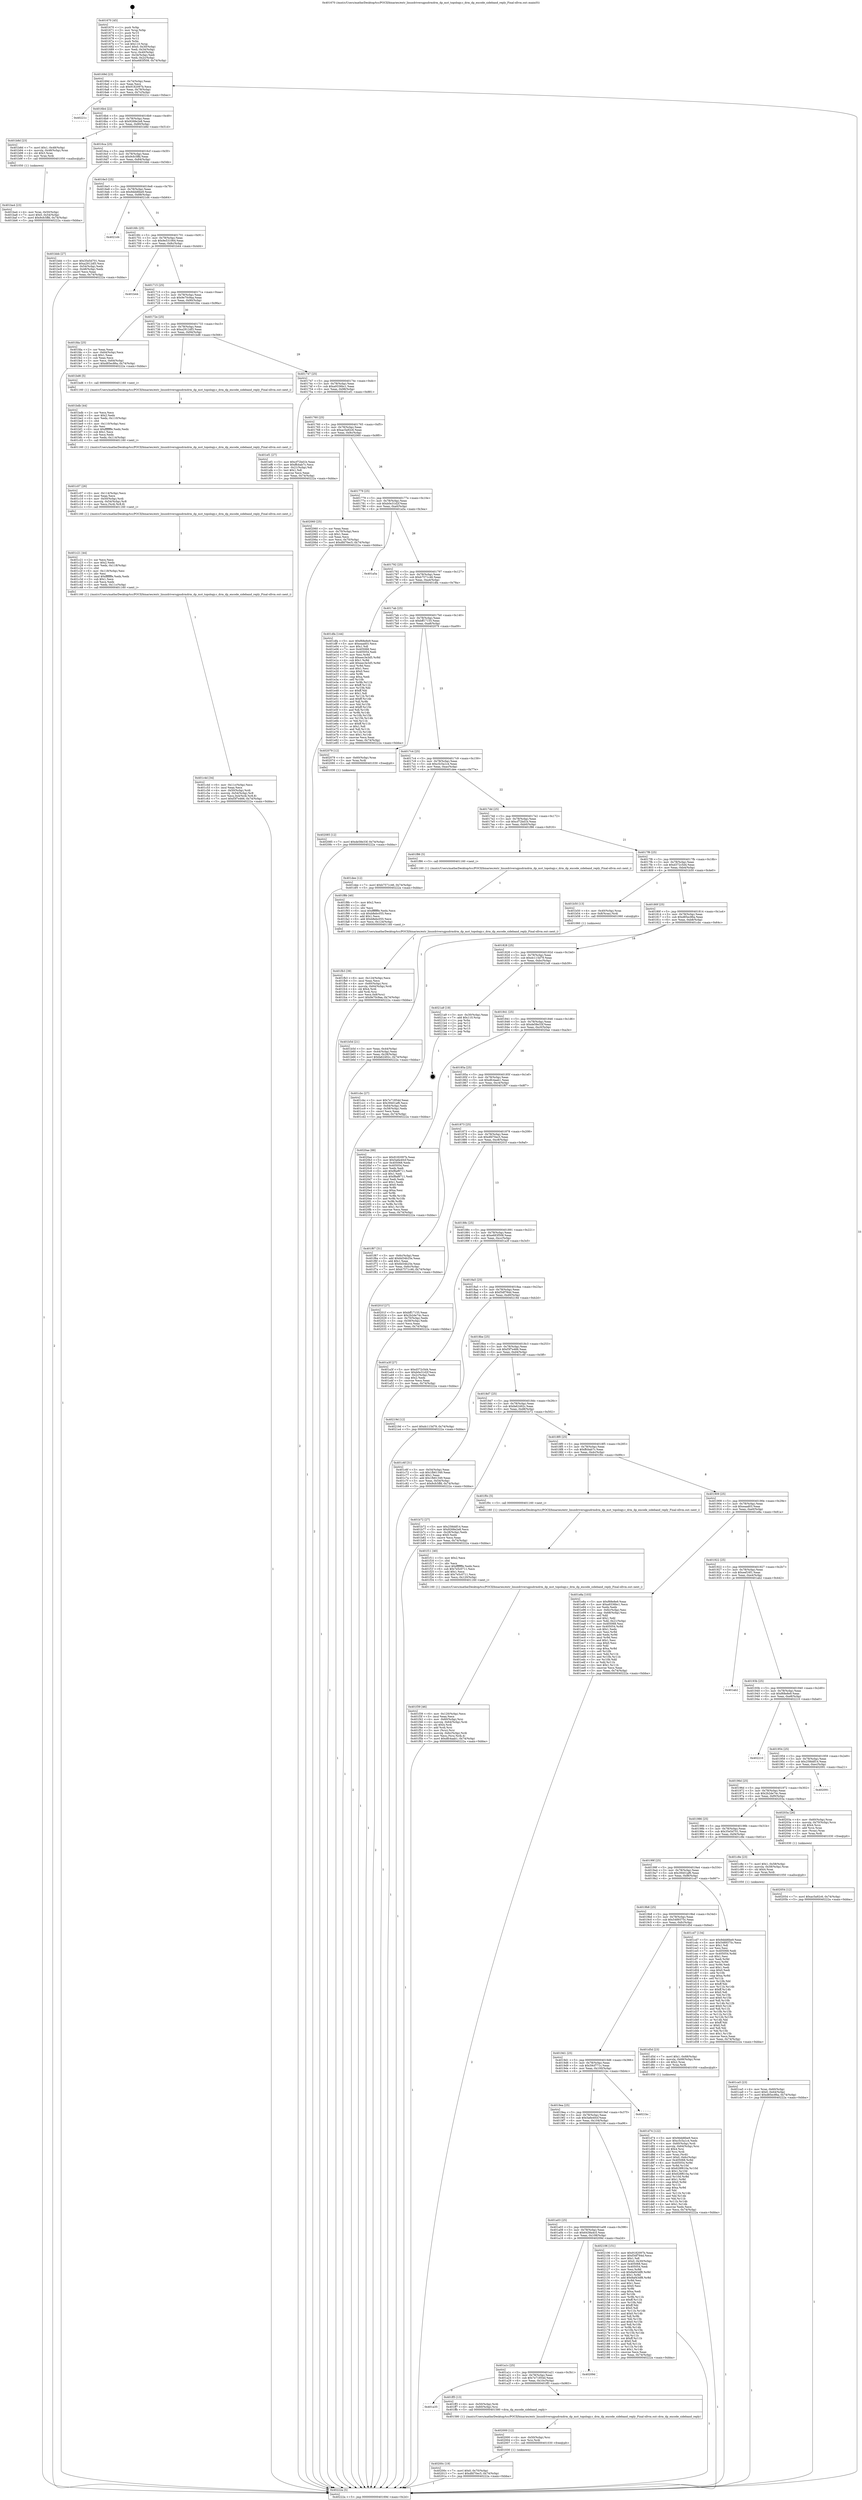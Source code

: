 digraph "0x401670" {
  label = "0x401670 (/mnt/c/Users/mathe/Desktop/tcc/POCII/binaries/extr_linuxdriversgpudrmdrm_dp_mst_topology.c_drm_dp_encode_sideband_reply_Final-ollvm.out::main(0))"
  labelloc = "t"
  node[shape=record]

  Entry [label="",width=0.3,height=0.3,shape=circle,fillcolor=black,style=filled]
  "0x40169d" [label="{
     0x40169d [23]\l
     | [instrs]\l
     &nbsp;&nbsp;0x40169d \<+3\>: mov -0x74(%rbp),%eax\l
     &nbsp;&nbsp;0x4016a0 \<+2\>: mov %eax,%ecx\l
     &nbsp;&nbsp;0x4016a2 \<+6\>: sub $0x9182097b,%ecx\l
     &nbsp;&nbsp;0x4016a8 \<+3\>: mov %eax,-0x78(%rbp)\l
     &nbsp;&nbsp;0x4016ab \<+3\>: mov %ecx,-0x7c(%rbp)\l
     &nbsp;&nbsp;0x4016ae \<+6\>: je 000000000040221c \<main+0xbac\>\l
  }"]
  "0x40221c" [label="{
     0x40221c\l
  }", style=dashed]
  "0x4016b4" [label="{
     0x4016b4 [22]\l
     | [instrs]\l
     &nbsp;&nbsp;0x4016b4 \<+5\>: jmp 00000000004016b9 \<main+0x49\>\l
     &nbsp;&nbsp;0x4016b9 \<+3\>: mov -0x78(%rbp),%eax\l
     &nbsp;&nbsp;0x4016bc \<+5\>: sub $0x9268e2e8,%eax\l
     &nbsp;&nbsp;0x4016c1 \<+3\>: mov %eax,-0x80(%rbp)\l
     &nbsp;&nbsp;0x4016c4 \<+6\>: je 0000000000401b8d \<main+0x51d\>\l
  }"]
  Exit [label="",width=0.3,height=0.3,shape=circle,fillcolor=black,style=filled,peripheries=2]
  "0x401b8d" [label="{
     0x401b8d [23]\l
     | [instrs]\l
     &nbsp;&nbsp;0x401b8d \<+7\>: movl $0x1,-0x48(%rbp)\l
     &nbsp;&nbsp;0x401b94 \<+4\>: movslq -0x48(%rbp),%rax\l
     &nbsp;&nbsp;0x401b98 \<+4\>: shl $0x3,%rax\l
     &nbsp;&nbsp;0x401b9c \<+3\>: mov %rax,%rdi\l
     &nbsp;&nbsp;0x401b9f \<+5\>: call 0000000000401050 \<malloc@plt\>\l
     | [calls]\l
     &nbsp;&nbsp;0x401050 \{1\} (unknown)\l
  }"]
  "0x4016ca" [label="{
     0x4016ca [25]\l
     | [instrs]\l
     &nbsp;&nbsp;0x4016ca \<+5\>: jmp 00000000004016cf \<main+0x5f\>\l
     &nbsp;&nbsp;0x4016cf \<+3\>: mov -0x78(%rbp),%eax\l
     &nbsp;&nbsp;0x4016d2 \<+5\>: sub $0x9cfc5ffd,%eax\l
     &nbsp;&nbsp;0x4016d7 \<+6\>: mov %eax,-0x84(%rbp)\l
     &nbsp;&nbsp;0x4016dd \<+6\>: je 0000000000401bbb \<main+0x54b\>\l
  }"]
  "0x402085" [label="{
     0x402085 [12]\l
     | [instrs]\l
     &nbsp;&nbsp;0x402085 \<+7\>: movl $0xde58e33f,-0x74(%rbp)\l
     &nbsp;&nbsp;0x40208c \<+5\>: jmp 000000000040222a \<main+0xbba\>\l
  }"]
  "0x401bbb" [label="{
     0x401bbb [27]\l
     | [instrs]\l
     &nbsp;&nbsp;0x401bbb \<+5\>: mov $0x35e5d701,%eax\l
     &nbsp;&nbsp;0x401bc0 \<+5\>: mov $0xa2912df3,%ecx\l
     &nbsp;&nbsp;0x401bc5 \<+3\>: mov -0x54(%rbp),%edx\l
     &nbsp;&nbsp;0x401bc8 \<+3\>: cmp -0x48(%rbp),%edx\l
     &nbsp;&nbsp;0x401bcb \<+3\>: cmovl %ecx,%eax\l
     &nbsp;&nbsp;0x401bce \<+3\>: mov %eax,-0x74(%rbp)\l
     &nbsp;&nbsp;0x401bd1 \<+5\>: jmp 000000000040222a \<main+0xbba\>\l
  }"]
  "0x4016e3" [label="{
     0x4016e3 [25]\l
     | [instrs]\l
     &nbsp;&nbsp;0x4016e3 \<+5\>: jmp 00000000004016e8 \<main+0x78\>\l
     &nbsp;&nbsp;0x4016e8 \<+3\>: mov -0x78(%rbp),%eax\l
     &nbsp;&nbsp;0x4016eb \<+5\>: sub $0x9ddd6be9,%eax\l
     &nbsp;&nbsp;0x4016f0 \<+6\>: mov %eax,-0x88(%rbp)\l
     &nbsp;&nbsp;0x4016f6 \<+6\>: je 00000000004021d4 \<main+0xb64\>\l
  }"]
  "0x402054" [label="{
     0x402054 [12]\l
     | [instrs]\l
     &nbsp;&nbsp;0x402054 \<+7\>: movl $0xac5a92c6,-0x74(%rbp)\l
     &nbsp;&nbsp;0x40205b \<+5\>: jmp 000000000040222a \<main+0xbba\>\l
  }"]
  "0x4021d4" [label="{
     0x4021d4\l
  }", style=dashed]
  "0x4016fc" [label="{
     0x4016fc [25]\l
     | [instrs]\l
     &nbsp;&nbsp;0x4016fc \<+5\>: jmp 0000000000401701 \<main+0x91\>\l
     &nbsp;&nbsp;0x401701 \<+3\>: mov -0x78(%rbp),%eax\l
     &nbsp;&nbsp;0x401704 \<+5\>: sub $0x9e531064,%eax\l
     &nbsp;&nbsp;0x401709 \<+6\>: mov %eax,-0x8c(%rbp)\l
     &nbsp;&nbsp;0x40170f \<+6\>: je 0000000000401b44 \<main+0x4d4\>\l
  }"]
  "0x40200c" [label="{
     0x40200c [19]\l
     | [instrs]\l
     &nbsp;&nbsp;0x40200c \<+7\>: movl $0x0,-0x70(%rbp)\l
     &nbsp;&nbsp;0x402013 \<+7\>: movl $0xdfd70ec5,-0x74(%rbp)\l
     &nbsp;&nbsp;0x40201a \<+5\>: jmp 000000000040222a \<main+0xbba\>\l
  }"]
  "0x401b44" [label="{
     0x401b44\l
  }", style=dashed]
  "0x401715" [label="{
     0x401715 [25]\l
     | [instrs]\l
     &nbsp;&nbsp;0x401715 \<+5\>: jmp 000000000040171a \<main+0xaa\>\l
     &nbsp;&nbsp;0x40171a \<+3\>: mov -0x78(%rbp),%eax\l
     &nbsp;&nbsp;0x40171d \<+5\>: sub $0x9e70c9aa,%eax\l
     &nbsp;&nbsp;0x401722 \<+6\>: mov %eax,-0x90(%rbp)\l
     &nbsp;&nbsp;0x401728 \<+6\>: je 0000000000401fda \<main+0x96a\>\l
  }"]
  "0x402000" [label="{
     0x402000 [12]\l
     | [instrs]\l
     &nbsp;&nbsp;0x402000 \<+4\>: mov -0x50(%rbp),%rsi\l
     &nbsp;&nbsp;0x402004 \<+3\>: mov %rsi,%rdi\l
     &nbsp;&nbsp;0x402007 \<+5\>: call 0000000000401030 \<free@plt\>\l
     | [calls]\l
     &nbsp;&nbsp;0x401030 \{1\} (unknown)\l
  }"]
  "0x401fda" [label="{
     0x401fda [25]\l
     | [instrs]\l
     &nbsp;&nbsp;0x401fda \<+2\>: xor %eax,%eax\l
     &nbsp;&nbsp;0x401fdc \<+3\>: mov -0x64(%rbp),%ecx\l
     &nbsp;&nbsp;0x401fdf \<+3\>: sub $0x1,%eax\l
     &nbsp;&nbsp;0x401fe2 \<+2\>: sub %eax,%ecx\l
     &nbsp;&nbsp;0x401fe4 \<+3\>: mov %ecx,-0x64(%rbp)\l
     &nbsp;&nbsp;0x401fe7 \<+7\>: movl $0xd85ec86a,-0x74(%rbp)\l
     &nbsp;&nbsp;0x401fee \<+5\>: jmp 000000000040222a \<main+0xbba\>\l
  }"]
  "0x40172e" [label="{
     0x40172e [25]\l
     | [instrs]\l
     &nbsp;&nbsp;0x40172e \<+5\>: jmp 0000000000401733 \<main+0xc3\>\l
     &nbsp;&nbsp;0x401733 \<+3\>: mov -0x78(%rbp),%eax\l
     &nbsp;&nbsp;0x401736 \<+5\>: sub $0xa2912df3,%eax\l
     &nbsp;&nbsp;0x40173b \<+6\>: mov %eax,-0x94(%rbp)\l
     &nbsp;&nbsp;0x401741 \<+6\>: je 0000000000401bd6 \<main+0x566\>\l
  }"]
  "0x401a35" [label="{
     0x401a35\l
  }", style=dashed]
  "0x401bd6" [label="{
     0x401bd6 [5]\l
     | [instrs]\l
     &nbsp;&nbsp;0x401bd6 \<+5\>: call 0000000000401160 \<next_i\>\l
     | [calls]\l
     &nbsp;&nbsp;0x401160 \{1\} (/mnt/c/Users/mathe/Desktop/tcc/POCII/binaries/extr_linuxdriversgpudrmdrm_dp_mst_topology.c_drm_dp_encode_sideband_reply_Final-ollvm.out::next_i)\l
  }"]
  "0x401747" [label="{
     0x401747 [25]\l
     | [instrs]\l
     &nbsp;&nbsp;0x401747 \<+5\>: jmp 000000000040174c \<main+0xdc\>\l
     &nbsp;&nbsp;0x40174c \<+3\>: mov -0x78(%rbp),%eax\l
     &nbsp;&nbsp;0x40174f \<+5\>: sub $0xa9336bc1,%eax\l
     &nbsp;&nbsp;0x401754 \<+6\>: mov %eax,-0x98(%rbp)\l
     &nbsp;&nbsp;0x40175a \<+6\>: je 0000000000401ef1 \<main+0x881\>\l
  }"]
  "0x401ff3" [label="{
     0x401ff3 [13]\l
     | [instrs]\l
     &nbsp;&nbsp;0x401ff3 \<+4\>: mov -0x50(%rbp),%rdi\l
     &nbsp;&nbsp;0x401ff7 \<+4\>: mov -0x60(%rbp),%rsi\l
     &nbsp;&nbsp;0x401ffb \<+5\>: call 0000000000401580 \<drm_dp_encode_sideband_reply\>\l
     | [calls]\l
     &nbsp;&nbsp;0x401580 \{1\} (/mnt/c/Users/mathe/Desktop/tcc/POCII/binaries/extr_linuxdriversgpudrmdrm_dp_mst_topology.c_drm_dp_encode_sideband_reply_Final-ollvm.out::drm_dp_encode_sideband_reply)\l
  }"]
  "0x401ef1" [label="{
     0x401ef1 [27]\l
     | [instrs]\l
     &nbsp;&nbsp;0x401ef1 \<+5\>: mov $0xcf72bd1b,%eax\l
     &nbsp;&nbsp;0x401ef6 \<+5\>: mov $0xffcbab7c,%ecx\l
     &nbsp;&nbsp;0x401efb \<+3\>: mov -0x21(%rbp),%dl\l
     &nbsp;&nbsp;0x401efe \<+3\>: test $0x1,%dl\l
     &nbsp;&nbsp;0x401f01 \<+3\>: cmovne %ecx,%eax\l
     &nbsp;&nbsp;0x401f04 \<+3\>: mov %eax,-0x74(%rbp)\l
     &nbsp;&nbsp;0x401f07 \<+5\>: jmp 000000000040222a \<main+0xbba\>\l
  }"]
  "0x401760" [label="{
     0x401760 [25]\l
     | [instrs]\l
     &nbsp;&nbsp;0x401760 \<+5\>: jmp 0000000000401765 \<main+0xf5\>\l
     &nbsp;&nbsp;0x401765 \<+3\>: mov -0x78(%rbp),%eax\l
     &nbsp;&nbsp;0x401768 \<+5\>: sub $0xac5a92c6,%eax\l
     &nbsp;&nbsp;0x40176d \<+6\>: mov %eax,-0x9c(%rbp)\l
     &nbsp;&nbsp;0x401773 \<+6\>: je 0000000000402060 \<main+0x9f0\>\l
  }"]
  "0x401a1c" [label="{
     0x401a1c [25]\l
     | [instrs]\l
     &nbsp;&nbsp;0x401a1c \<+5\>: jmp 0000000000401a21 \<main+0x3b1\>\l
     &nbsp;&nbsp;0x401a21 \<+3\>: mov -0x78(%rbp),%eax\l
     &nbsp;&nbsp;0x401a24 \<+5\>: sub $0x7e71854d,%eax\l
     &nbsp;&nbsp;0x401a29 \<+6\>: mov %eax,-0x10c(%rbp)\l
     &nbsp;&nbsp;0x401a2f \<+6\>: je 0000000000401ff3 \<main+0x983\>\l
  }"]
  "0x402060" [label="{
     0x402060 [25]\l
     | [instrs]\l
     &nbsp;&nbsp;0x402060 \<+2\>: xor %eax,%eax\l
     &nbsp;&nbsp;0x402062 \<+3\>: mov -0x70(%rbp),%ecx\l
     &nbsp;&nbsp;0x402065 \<+3\>: sub $0x1,%eax\l
     &nbsp;&nbsp;0x402068 \<+2\>: sub %eax,%ecx\l
     &nbsp;&nbsp;0x40206a \<+3\>: mov %ecx,-0x70(%rbp)\l
     &nbsp;&nbsp;0x40206d \<+7\>: movl $0xdfd70ec5,-0x74(%rbp)\l
     &nbsp;&nbsp;0x402074 \<+5\>: jmp 000000000040222a \<main+0xbba\>\l
  }"]
  "0x401779" [label="{
     0x401779 [25]\l
     | [instrs]\l
     &nbsp;&nbsp;0x401779 \<+5\>: jmp 000000000040177e \<main+0x10e\>\l
     &nbsp;&nbsp;0x40177e \<+3\>: mov -0x78(%rbp),%eax\l
     &nbsp;&nbsp;0x401781 \<+5\>: sub $0xb0e31d2f,%eax\l
     &nbsp;&nbsp;0x401786 \<+6\>: mov %eax,-0xa0(%rbp)\l
     &nbsp;&nbsp;0x40178c \<+6\>: je 0000000000401a5a \<main+0x3ea\>\l
  }"]
  "0x40209d" [label="{
     0x40209d\l
  }", style=dashed]
  "0x401a5a" [label="{
     0x401a5a\l
  }", style=dashed]
  "0x401792" [label="{
     0x401792 [25]\l
     | [instrs]\l
     &nbsp;&nbsp;0x401792 \<+5\>: jmp 0000000000401797 \<main+0x127\>\l
     &nbsp;&nbsp;0x401797 \<+3\>: mov -0x78(%rbp),%eax\l
     &nbsp;&nbsp;0x40179a \<+5\>: sub $0xb7571c46,%eax\l
     &nbsp;&nbsp;0x40179f \<+6\>: mov %eax,-0xa4(%rbp)\l
     &nbsp;&nbsp;0x4017a5 \<+6\>: je 0000000000401dfa \<main+0x78a\>\l
  }"]
  "0x401a03" [label="{
     0x401a03 [25]\l
     | [instrs]\l
     &nbsp;&nbsp;0x401a03 \<+5\>: jmp 0000000000401a08 \<main+0x398\>\l
     &nbsp;&nbsp;0x401a08 \<+3\>: mov -0x78(%rbp),%eax\l
     &nbsp;&nbsp;0x401a0b \<+5\>: sub $0x6438a4c5,%eax\l
     &nbsp;&nbsp;0x401a10 \<+6\>: mov %eax,-0x108(%rbp)\l
     &nbsp;&nbsp;0x401a16 \<+6\>: je 000000000040209d \<main+0xa2d\>\l
  }"]
  "0x401dfa" [label="{
     0x401dfa [144]\l
     | [instrs]\l
     &nbsp;&nbsp;0x401dfa \<+5\>: mov $0xf68e8e9,%eax\l
     &nbsp;&nbsp;0x401dff \<+5\>: mov $0xeaad03,%ecx\l
     &nbsp;&nbsp;0x401e04 \<+2\>: mov $0x1,%dl\l
     &nbsp;&nbsp;0x401e06 \<+7\>: mov 0x405068,%esi\l
     &nbsp;&nbsp;0x401e0d \<+7\>: mov 0x405054,%edi\l
     &nbsp;&nbsp;0x401e14 \<+3\>: mov %esi,%r8d\l
     &nbsp;&nbsp;0x401e17 \<+7\>: sub $0xeec3e3d5,%r8d\l
     &nbsp;&nbsp;0x401e1e \<+4\>: sub $0x1,%r8d\l
     &nbsp;&nbsp;0x401e22 \<+7\>: add $0xeec3e3d5,%r8d\l
     &nbsp;&nbsp;0x401e29 \<+4\>: imul %r8d,%esi\l
     &nbsp;&nbsp;0x401e2d \<+3\>: and $0x1,%esi\l
     &nbsp;&nbsp;0x401e30 \<+3\>: cmp $0x0,%esi\l
     &nbsp;&nbsp;0x401e33 \<+4\>: sete %r9b\l
     &nbsp;&nbsp;0x401e37 \<+3\>: cmp $0xa,%edi\l
     &nbsp;&nbsp;0x401e3a \<+4\>: setl %r10b\l
     &nbsp;&nbsp;0x401e3e \<+3\>: mov %r9b,%r11b\l
     &nbsp;&nbsp;0x401e41 \<+4\>: xor $0xff,%r11b\l
     &nbsp;&nbsp;0x401e45 \<+3\>: mov %r10b,%bl\l
     &nbsp;&nbsp;0x401e48 \<+3\>: xor $0xff,%bl\l
     &nbsp;&nbsp;0x401e4b \<+3\>: xor $0x1,%dl\l
     &nbsp;&nbsp;0x401e4e \<+3\>: mov %r11b,%r14b\l
     &nbsp;&nbsp;0x401e51 \<+4\>: and $0xff,%r14b\l
     &nbsp;&nbsp;0x401e55 \<+3\>: and %dl,%r9b\l
     &nbsp;&nbsp;0x401e58 \<+3\>: mov %bl,%r15b\l
     &nbsp;&nbsp;0x401e5b \<+4\>: and $0xff,%r15b\l
     &nbsp;&nbsp;0x401e5f \<+3\>: and %dl,%r10b\l
     &nbsp;&nbsp;0x401e62 \<+3\>: or %r9b,%r14b\l
     &nbsp;&nbsp;0x401e65 \<+3\>: or %r10b,%r15b\l
     &nbsp;&nbsp;0x401e68 \<+3\>: xor %r15b,%r14b\l
     &nbsp;&nbsp;0x401e6b \<+3\>: or %bl,%r11b\l
     &nbsp;&nbsp;0x401e6e \<+4\>: xor $0xff,%r11b\l
     &nbsp;&nbsp;0x401e72 \<+3\>: or $0x1,%dl\l
     &nbsp;&nbsp;0x401e75 \<+3\>: and %dl,%r11b\l
     &nbsp;&nbsp;0x401e78 \<+3\>: or %r11b,%r14b\l
     &nbsp;&nbsp;0x401e7b \<+4\>: test $0x1,%r14b\l
     &nbsp;&nbsp;0x401e7f \<+3\>: cmovne %ecx,%eax\l
     &nbsp;&nbsp;0x401e82 \<+3\>: mov %eax,-0x74(%rbp)\l
     &nbsp;&nbsp;0x401e85 \<+5\>: jmp 000000000040222a \<main+0xbba\>\l
  }"]
  "0x4017ab" [label="{
     0x4017ab [25]\l
     | [instrs]\l
     &nbsp;&nbsp;0x4017ab \<+5\>: jmp 00000000004017b0 \<main+0x140\>\l
     &nbsp;&nbsp;0x4017b0 \<+3\>: mov -0x78(%rbp),%eax\l
     &nbsp;&nbsp;0x4017b3 \<+5\>: sub $0xbff17155,%eax\l
     &nbsp;&nbsp;0x4017b8 \<+6\>: mov %eax,-0xa8(%rbp)\l
     &nbsp;&nbsp;0x4017be \<+6\>: je 0000000000402079 \<main+0xa09\>\l
  }"]
  "0x402106" [label="{
     0x402106 [151]\l
     | [instrs]\l
     &nbsp;&nbsp;0x402106 \<+5\>: mov $0x9182097b,%eax\l
     &nbsp;&nbsp;0x40210b \<+5\>: mov $0xf3df784d,%ecx\l
     &nbsp;&nbsp;0x402110 \<+2\>: mov $0x1,%dl\l
     &nbsp;&nbsp;0x402112 \<+7\>: movl $0x0,-0x30(%rbp)\l
     &nbsp;&nbsp;0x402119 \<+7\>: mov 0x405068,%esi\l
     &nbsp;&nbsp;0x402120 \<+7\>: mov 0x405054,%edi\l
     &nbsp;&nbsp;0x402127 \<+3\>: mov %esi,%r8d\l
     &nbsp;&nbsp;0x40212a \<+7\>: sub $0x8af43df8,%r8d\l
     &nbsp;&nbsp;0x402131 \<+4\>: sub $0x1,%r8d\l
     &nbsp;&nbsp;0x402135 \<+7\>: add $0x8af43df8,%r8d\l
     &nbsp;&nbsp;0x40213c \<+4\>: imul %r8d,%esi\l
     &nbsp;&nbsp;0x402140 \<+3\>: and $0x1,%esi\l
     &nbsp;&nbsp;0x402143 \<+3\>: cmp $0x0,%esi\l
     &nbsp;&nbsp;0x402146 \<+4\>: sete %r9b\l
     &nbsp;&nbsp;0x40214a \<+3\>: cmp $0xa,%edi\l
     &nbsp;&nbsp;0x40214d \<+4\>: setl %r10b\l
     &nbsp;&nbsp;0x402151 \<+3\>: mov %r9b,%r11b\l
     &nbsp;&nbsp;0x402154 \<+4\>: xor $0xff,%r11b\l
     &nbsp;&nbsp;0x402158 \<+3\>: mov %r10b,%bl\l
     &nbsp;&nbsp;0x40215b \<+3\>: xor $0xff,%bl\l
     &nbsp;&nbsp;0x40215e \<+3\>: xor $0x0,%dl\l
     &nbsp;&nbsp;0x402161 \<+3\>: mov %r11b,%r14b\l
     &nbsp;&nbsp;0x402164 \<+4\>: and $0x0,%r14b\l
     &nbsp;&nbsp;0x402168 \<+3\>: and %dl,%r9b\l
     &nbsp;&nbsp;0x40216b \<+3\>: mov %bl,%r15b\l
     &nbsp;&nbsp;0x40216e \<+4\>: and $0x0,%r15b\l
     &nbsp;&nbsp;0x402172 \<+3\>: and %dl,%r10b\l
     &nbsp;&nbsp;0x402175 \<+3\>: or %r9b,%r14b\l
     &nbsp;&nbsp;0x402178 \<+3\>: or %r10b,%r15b\l
     &nbsp;&nbsp;0x40217b \<+3\>: xor %r15b,%r14b\l
     &nbsp;&nbsp;0x40217e \<+3\>: or %bl,%r11b\l
     &nbsp;&nbsp;0x402181 \<+4\>: xor $0xff,%r11b\l
     &nbsp;&nbsp;0x402185 \<+3\>: or $0x0,%dl\l
     &nbsp;&nbsp;0x402188 \<+3\>: and %dl,%r11b\l
     &nbsp;&nbsp;0x40218b \<+3\>: or %r11b,%r14b\l
     &nbsp;&nbsp;0x40218e \<+4\>: test $0x1,%r14b\l
     &nbsp;&nbsp;0x402192 \<+3\>: cmovne %ecx,%eax\l
     &nbsp;&nbsp;0x402195 \<+3\>: mov %eax,-0x74(%rbp)\l
     &nbsp;&nbsp;0x402198 \<+5\>: jmp 000000000040222a \<main+0xbba\>\l
  }"]
  "0x402079" [label="{
     0x402079 [12]\l
     | [instrs]\l
     &nbsp;&nbsp;0x402079 \<+4\>: mov -0x60(%rbp),%rax\l
     &nbsp;&nbsp;0x40207d \<+3\>: mov %rax,%rdi\l
     &nbsp;&nbsp;0x402080 \<+5\>: call 0000000000401030 \<free@plt\>\l
     | [calls]\l
     &nbsp;&nbsp;0x401030 \{1\} (unknown)\l
  }"]
  "0x4017c4" [label="{
     0x4017c4 [25]\l
     | [instrs]\l
     &nbsp;&nbsp;0x4017c4 \<+5\>: jmp 00000000004017c9 \<main+0x159\>\l
     &nbsp;&nbsp;0x4017c9 \<+3\>: mov -0x78(%rbp),%eax\l
     &nbsp;&nbsp;0x4017cc \<+5\>: sub $0xc5c5a1c4,%eax\l
     &nbsp;&nbsp;0x4017d1 \<+6\>: mov %eax,-0xac(%rbp)\l
     &nbsp;&nbsp;0x4017d7 \<+6\>: je 0000000000401dee \<main+0x77e\>\l
  }"]
  "0x4019ea" [label="{
     0x4019ea [25]\l
     | [instrs]\l
     &nbsp;&nbsp;0x4019ea \<+5\>: jmp 00000000004019ef \<main+0x37f\>\l
     &nbsp;&nbsp;0x4019ef \<+3\>: mov -0x78(%rbp),%eax\l
     &nbsp;&nbsp;0x4019f2 \<+5\>: sub $0x5a6e40cf,%eax\l
     &nbsp;&nbsp;0x4019f7 \<+6\>: mov %eax,-0x104(%rbp)\l
     &nbsp;&nbsp;0x4019fd \<+6\>: je 0000000000402106 \<main+0xa96\>\l
  }"]
  "0x401dee" [label="{
     0x401dee [12]\l
     | [instrs]\l
     &nbsp;&nbsp;0x401dee \<+7\>: movl $0xb7571c46,-0x74(%rbp)\l
     &nbsp;&nbsp;0x401df5 \<+5\>: jmp 000000000040222a \<main+0xbba\>\l
  }"]
  "0x4017dd" [label="{
     0x4017dd [25]\l
     | [instrs]\l
     &nbsp;&nbsp;0x4017dd \<+5\>: jmp 00000000004017e2 \<main+0x172\>\l
     &nbsp;&nbsp;0x4017e2 \<+3\>: mov -0x78(%rbp),%eax\l
     &nbsp;&nbsp;0x4017e5 \<+5\>: sub $0xcf72bd1b,%eax\l
     &nbsp;&nbsp;0x4017ea \<+6\>: mov %eax,-0xb0(%rbp)\l
     &nbsp;&nbsp;0x4017f0 \<+6\>: je 0000000000401f86 \<main+0x916\>\l
  }"]
  "0x4021bc" [label="{
     0x4021bc\l
  }", style=dashed]
  "0x401f86" [label="{
     0x401f86 [5]\l
     | [instrs]\l
     &nbsp;&nbsp;0x401f86 \<+5\>: call 0000000000401160 \<next_i\>\l
     | [calls]\l
     &nbsp;&nbsp;0x401160 \{1\} (/mnt/c/Users/mathe/Desktop/tcc/POCII/binaries/extr_linuxdriversgpudrmdrm_dp_mst_topology.c_drm_dp_encode_sideband_reply_Final-ollvm.out::next_i)\l
  }"]
  "0x4017f6" [label="{
     0x4017f6 [25]\l
     | [instrs]\l
     &nbsp;&nbsp;0x4017f6 \<+5\>: jmp 00000000004017fb \<main+0x18b\>\l
     &nbsp;&nbsp;0x4017fb \<+3\>: mov -0x78(%rbp),%eax\l
     &nbsp;&nbsp;0x4017fe \<+5\>: sub $0xd372c5d4,%eax\l
     &nbsp;&nbsp;0x401803 \<+6\>: mov %eax,-0xb4(%rbp)\l
     &nbsp;&nbsp;0x401809 \<+6\>: je 0000000000401b50 \<main+0x4e0\>\l
  }"]
  "0x401fb3" [label="{
     0x401fb3 [39]\l
     | [instrs]\l
     &nbsp;&nbsp;0x401fb3 \<+6\>: mov -0x124(%rbp),%ecx\l
     &nbsp;&nbsp;0x401fb9 \<+3\>: imul %eax,%ecx\l
     &nbsp;&nbsp;0x401fbc \<+4\>: mov -0x60(%rbp),%rsi\l
     &nbsp;&nbsp;0x401fc0 \<+4\>: movslq -0x64(%rbp),%rdi\l
     &nbsp;&nbsp;0x401fc4 \<+4\>: shl $0x4,%rdi\l
     &nbsp;&nbsp;0x401fc8 \<+3\>: add %rdi,%rsi\l
     &nbsp;&nbsp;0x401fcb \<+3\>: mov %ecx,0x8(%rsi)\l
     &nbsp;&nbsp;0x401fce \<+7\>: movl $0x9e70c9aa,-0x74(%rbp)\l
     &nbsp;&nbsp;0x401fd5 \<+5\>: jmp 000000000040222a \<main+0xbba\>\l
  }"]
  "0x401b50" [label="{
     0x401b50 [13]\l
     | [instrs]\l
     &nbsp;&nbsp;0x401b50 \<+4\>: mov -0x40(%rbp),%rax\l
     &nbsp;&nbsp;0x401b54 \<+4\>: mov 0x8(%rax),%rdi\l
     &nbsp;&nbsp;0x401b58 \<+5\>: call 0000000000401060 \<atoi@plt\>\l
     | [calls]\l
     &nbsp;&nbsp;0x401060 \{1\} (unknown)\l
  }"]
  "0x40180f" [label="{
     0x40180f [25]\l
     | [instrs]\l
     &nbsp;&nbsp;0x40180f \<+5\>: jmp 0000000000401814 \<main+0x1a4\>\l
     &nbsp;&nbsp;0x401814 \<+3\>: mov -0x78(%rbp),%eax\l
     &nbsp;&nbsp;0x401817 \<+5\>: sub $0xd85ec86a,%eax\l
     &nbsp;&nbsp;0x40181c \<+6\>: mov %eax,-0xb8(%rbp)\l
     &nbsp;&nbsp;0x401822 \<+6\>: je 0000000000401cbc \<main+0x64c\>\l
  }"]
  "0x401f8b" [label="{
     0x401f8b [40]\l
     | [instrs]\l
     &nbsp;&nbsp;0x401f8b \<+5\>: mov $0x2,%ecx\l
     &nbsp;&nbsp;0x401f90 \<+1\>: cltd\l
     &nbsp;&nbsp;0x401f91 \<+2\>: idiv %ecx\l
     &nbsp;&nbsp;0x401f93 \<+6\>: imul $0xfffffffe,%edx,%ecx\l
     &nbsp;&nbsp;0x401f99 \<+6\>: sub $0xb8ebc055,%ecx\l
     &nbsp;&nbsp;0x401f9f \<+3\>: add $0x1,%ecx\l
     &nbsp;&nbsp;0x401fa2 \<+6\>: add $0xb8ebc055,%ecx\l
     &nbsp;&nbsp;0x401fa8 \<+6\>: mov %ecx,-0x124(%rbp)\l
     &nbsp;&nbsp;0x401fae \<+5\>: call 0000000000401160 \<next_i\>\l
     | [calls]\l
     &nbsp;&nbsp;0x401160 \{1\} (/mnt/c/Users/mathe/Desktop/tcc/POCII/binaries/extr_linuxdriversgpudrmdrm_dp_mst_topology.c_drm_dp_encode_sideband_reply_Final-ollvm.out::next_i)\l
  }"]
  "0x401cbc" [label="{
     0x401cbc [27]\l
     | [instrs]\l
     &nbsp;&nbsp;0x401cbc \<+5\>: mov $0x7e71854d,%eax\l
     &nbsp;&nbsp;0x401cc1 \<+5\>: mov $0x39401af6,%ecx\l
     &nbsp;&nbsp;0x401cc6 \<+3\>: mov -0x64(%rbp),%edx\l
     &nbsp;&nbsp;0x401cc9 \<+3\>: cmp -0x58(%rbp),%edx\l
     &nbsp;&nbsp;0x401ccc \<+3\>: cmovl %ecx,%eax\l
     &nbsp;&nbsp;0x401ccf \<+3\>: mov %eax,-0x74(%rbp)\l
     &nbsp;&nbsp;0x401cd2 \<+5\>: jmp 000000000040222a \<main+0xbba\>\l
  }"]
  "0x401828" [label="{
     0x401828 [25]\l
     | [instrs]\l
     &nbsp;&nbsp;0x401828 \<+5\>: jmp 000000000040182d \<main+0x1bd\>\l
     &nbsp;&nbsp;0x40182d \<+3\>: mov -0x78(%rbp),%eax\l
     &nbsp;&nbsp;0x401830 \<+5\>: sub $0xdc115d79,%eax\l
     &nbsp;&nbsp;0x401835 \<+6\>: mov %eax,-0xbc(%rbp)\l
     &nbsp;&nbsp;0x40183b \<+6\>: je 00000000004021a9 \<main+0xb39\>\l
  }"]
  "0x401f39" [label="{
     0x401f39 [46]\l
     | [instrs]\l
     &nbsp;&nbsp;0x401f39 \<+6\>: mov -0x120(%rbp),%ecx\l
     &nbsp;&nbsp;0x401f3f \<+3\>: imul %eax,%ecx\l
     &nbsp;&nbsp;0x401f42 \<+4\>: mov -0x60(%rbp),%rsi\l
     &nbsp;&nbsp;0x401f46 \<+4\>: movslq -0x64(%rbp),%rdi\l
     &nbsp;&nbsp;0x401f4a \<+4\>: shl $0x4,%rdi\l
     &nbsp;&nbsp;0x401f4e \<+3\>: add %rdi,%rsi\l
     &nbsp;&nbsp;0x401f51 \<+3\>: mov (%rsi),%rsi\l
     &nbsp;&nbsp;0x401f54 \<+4\>: movslq -0x6c(%rbp),%rdi\l
     &nbsp;&nbsp;0x401f58 \<+3\>: mov %ecx,(%rsi,%rdi,4)\l
     &nbsp;&nbsp;0x401f5b \<+7\>: movl $0xdfc4aab1,-0x74(%rbp)\l
     &nbsp;&nbsp;0x401f62 \<+5\>: jmp 000000000040222a \<main+0xbba\>\l
  }"]
  "0x4021a9" [label="{
     0x4021a9 [19]\l
     | [instrs]\l
     &nbsp;&nbsp;0x4021a9 \<+3\>: mov -0x30(%rbp),%eax\l
     &nbsp;&nbsp;0x4021ac \<+7\>: add $0x110,%rsp\l
     &nbsp;&nbsp;0x4021b3 \<+1\>: pop %rbx\l
     &nbsp;&nbsp;0x4021b4 \<+2\>: pop %r12\l
     &nbsp;&nbsp;0x4021b6 \<+2\>: pop %r14\l
     &nbsp;&nbsp;0x4021b8 \<+2\>: pop %r15\l
     &nbsp;&nbsp;0x4021ba \<+1\>: pop %rbp\l
     &nbsp;&nbsp;0x4021bb \<+1\>: ret\l
  }"]
  "0x401841" [label="{
     0x401841 [25]\l
     | [instrs]\l
     &nbsp;&nbsp;0x401841 \<+5\>: jmp 0000000000401846 \<main+0x1d6\>\l
     &nbsp;&nbsp;0x401846 \<+3\>: mov -0x78(%rbp),%eax\l
     &nbsp;&nbsp;0x401849 \<+5\>: sub $0xde58e33f,%eax\l
     &nbsp;&nbsp;0x40184e \<+6\>: mov %eax,-0xc0(%rbp)\l
     &nbsp;&nbsp;0x401854 \<+6\>: je 00000000004020ae \<main+0xa3e\>\l
  }"]
  "0x401f11" [label="{
     0x401f11 [40]\l
     | [instrs]\l
     &nbsp;&nbsp;0x401f11 \<+5\>: mov $0x2,%ecx\l
     &nbsp;&nbsp;0x401f16 \<+1\>: cltd\l
     &nbsp;&nbsp;0x401f17 \<+2\>: idiv %ecx\l
     &nbsp;&nbsp;0x401f19 \<+6\>: imul $0xfffffffe,%edx,%ecx\l
     &nbsp;&nbsp;0x401f1f \<+6\>: sub $0x7e5c0711,%ecx\l
     &nbsp;&nbsp;0x401f25 \<+3\>: add $0x1,%ecx\l
     &nbsp;&nbsp;0x401f28 \<+6\>: add $0x7e5c0711,%ecx\l
     &nbsp;&nbsp;0x401f2e \<+6\>: mov %ecx,-0x120(%rbp)\l
     &nbsp;&nbsp;0x401f34 \<+5\>: call 0000000000401160 \<next_i\>\l
     | [calls]\l
     &nbsp;&nbsp;0x401160 \{1\} (/mnt/c/Users/mathe/Desktop/tcc/POCII/binaries/extr_linuxdriversgpudrmdrm_dp_mst_topology.c_drm_dp_encode_sideband_reply_Final-ollvm.out::next_i)\l
  }"]
  "0x4020ae" [label="{
     0x4020ae [88]\l
     | [instrs]\l
     &nbsp;&nbsp;0x4020ae \<+5\>: mov $0x9182097b,%eax\l
     &nbsp;&nbsp;0x4020b3 \<+5\>: mov $0x5a6e40cf,%ecx\l
     &nbsp;&nbsp;0x4020b8 \<+7\>: mov 0x405068,%edx\l
     &nbsp;&nbsp;0x4020bf \<+7\>: mov 0x405054,%esi\l
     &nbsp;&nbsp;0x4020c6 \<+2\>: mov %edx,%edi\l
     &nbsp;&nbsp;0x4020c8 \<+6\>: add $0xf8af8711,%edi\l
     &nbsp;&nbsp;0x4020ce \<+3\>: sub $0x1,%edi\l
     &nbsp;&nbsp;0x4020d1 \<+6\>: sub $0xf8af8711,%edi\l
     &nbsp;&nbsp;0x4020d7 \<+3\>: imul %edi,%edx\l
     &nbsp;&nbsp;0x4020da \<+3\>: and $0x1,%edx\l
     &nbsp;&nbsp;0x4020dd \<+3\>: cmp $0x0,%edx\l
     &nbsp;&nbsp;0x4020e0 \<+4\>: sete %r8b\l
     &nbsp;&nbsp;0x4020e4 \<+3\>: cmp $0xa,%esi\l
     &nbsp;&nbsp;0x4020e7 \<+4\>: setl %r9b\l
     &nbsp;&nbsp;0x4020eb \<+3\>: mov %r8b,%r10b\l
     &nbsp;&nbsp;0x4020ee \<+3\>: and %r9b,%r10b\l
     &nbsp;&nbsp;0x4020f1 \<+3\>: xor %r9b,%r8b\l
     &nbsp;&nbsp;0x4020f4 \<+3\>: or %r8b,%r10b\l
     &nbsp;&nbsp;0x4020f7 \<+4\>: test $0x1,%r10b\l
     &nbsp;&nbsp;0x4020fb \<+3\>: cmovne %ecx,%eax\l
     &nbsp;&nbsp;0x4020fe \<+3\>: mov %eax,-0x74(%rbp)\l
     &nbsp;&nbsp;0x402101 \<+5\>: jmp 000000000040222a \<main+0xbba\>\l
  }"]
  "0x40185a" [label="{
     0x40185a [25]\l
     | [instrs]\l
     &nbsp;&nbsp;0x40185a \<+5\>: jmp 000000000040185f \<main+0x1ef\>\l
     &nbsp;&nbsp;0x40185f \<+3\>: mov -0x78(%rbp),%eax\l
     &nbsp;&nbsp;0x401862 \<+5\>: sub $0xdfc4aab1,%eax\l
     &nbsp;&nbsp;0x401867 \<+6\>: mov %eax,-0xc4(%rbp)\l
     &nbsp;&nbsp;0x40186d \<+6\>: je 0000000000401f67 \<main+0x8f7\>\l
  }"]
  "0x401d74" [label="{
     0x401d74 [122]\l
     | [instrs]\l
     &nbsp;&nbsp;0x401d74 \<+5\>: mov $0x9ddd6be9,%ecx\l
     &nbsp;&nbsp;0x401d79 \<+5\>: mov $0xc5c5a1c4,%edx\l
     &nbsp;&nbsp;0x401d7e \<+4\>: mov -0x60(%rbp),%rdi\l
     &nbsp;&nbsp;0x401d82 \<+4\>: movslq -0x64(%rbp),%rsi\l
     &nbsp;&nbsp;0x401d86 \<+4\>: shl $0x4,%rsi\l
     &nbsp;&nbsp;0x401d8a \<+3\>: add %rsi,%rdi\l
     &nbsp;&nbsp;0x401d8d \<+3\>: mov %rax,(%rdi)\l
     &nbsp;&nbsp;0x401d90 \<+7\>: movl $0x0,-0x6c(%rbp)\l
     &nbsp;&nbsp;0x401d97 \<+8\>: mov 0x405068,%r8d\l
     &nbsp;&nbsp;0x401d9f \<+8\>: mov 0x405054,%r9d\l
     &nbsp;&nbsp;0x401da7 \<+3\>: mov %r8d,%r10d\l
     &nbsp;&nbsp;0x401daa \<+7\>: sub $0x628f610a,%r10d\l
     &nbsp;&nbsp;0x401db1 \<+4\>: sub $0x1,%r10d\l
     &nbsp;&nbsp;0x401db5 \<+7\>: add $0x628f610a,%r10d\l
     &nbsp;&nbsp;0x401dbc \<+4\>: imul %r10d,%r8d\l
     &nbsp;&nbsp;0x401dc0 \<+4\>: and $0x1,%r8d\l
     &nbsp;&nbsp;0x401dc4 \<+4\>: cmp $0x0,%r8d\l
     &nbsp;&nbsp;0x401dc8 \<+4\>: sete %r11b\l
     &nbsp;&nbsp;0x401dcc \<+4\>: cmp $0xa,%r9d\l
     &nbsp;&nbsp;0x401dd0 \<+3\>: setl %bl\l
     &nbsp;&nbsp;0x401dd3 \<+3\>: mov %r11b,%r14b\l
     &nbsp;&nbsp;0x401dd6 \<+3\>: and %bl,%r14b\l
     &nbsp;&nbsp;0x401dd9 \<+3\>: xor %bl,%r11b\l
     &nbsp;&nbsp;0x401ddc \<+3\>: or %r11b,%r14b\l
     &nbsp;&nbsp;0x401ddf \<+4\>: test $0x1,%r14b\l
     &nbsp;&nbsp;0x401de3 \<+3\>: cmovne %edx,%ecx\l
     &nbsp;&nbsp;0x401de6 \<+3\>: mov %ecx,-0x74(%rbp)\l
     &nbsp;&nbsp;0x401de9 \<+5\>: jmp 000000000040222a \<main+0xbba\>\l
  }"]
  "0x401f67" [label="{
     0x401f67 [31]\l
     | [instrs]\l
     &nbsp;&nbsp;0x401f67 \<+3\>: mov -0x6c(%rbp),%eax\l
     &nbsp;&nbsp;0x401f6a \<+5\>: add $0x6d34b25e,%eax\l
     &nbsp;&nbsp;0x401f6f \<+3\>: add $0x1,%eax\l
     &nbsp;&nbsp;0x401f72 \<+5\>: sub $0x6d34b25e,%eax\l
     &nbsp;&nbsp;0x401f77 \<+3\>: mov %eax,-0x6c(%rbp)\l
     &nbsp;&nbsp;0x401f7a \<+7\>: movl $0xb7571c46,-0x74(%rbp)\l
     &nbsp;&nbsp;0x401f81 \<+5\>: jmp 000000000040222a \<main+0xbba\>\l
  }"]
  "0x401873" [label="{
     0x401873 [25]\l
     | [instrs]\l
     &nbsp;&nbsp;0x401873 \<+5\>: jmp 0000000000401878 \<main+0x208\>\l
     &nbsp;&nbsp;0x401878 \<+3\>: mov -0x78(%rbp),%eax\l
     &nbsp;&nbsp;0x40187b \<+5\>: sub $0xdfd70ec5,%eax\l
     &nbsp;&nbsp;0x401880 \<+6\>: mov %eax,-0xc8(%rbp)\l
     &nbsp;&nbsp;0x401886 \<+6\>: je 000000000040201f \<main+0x9af\>\l
  }"]
  "0x4019d1" [label="{
     0x4019d1 [25]\l
     | [instrs]\l
     &nbsp;&nbsp;0x4019d1 \<+5\>: jmp 00000000004019d6 \<main+0x366\>\l
     &nbsp;&nbsp;0x4019d6 \<+3\>: mov -0x78(%rbp),%eax\l
     &nbsp;&nbsp;0x4019d9 \<+5\>: sub $0x59cf771c,%eax\l
     &nbsp;&nbsp;0x4019de \<+6\>: mov %eax,-0x100(%rbp)\l
     &nbsp;&nbsp;0x4019e4 \<+6\>: je 00000000004021bc \<main+0xb4c\>\l
  }"]
  "0x40201f" [label="{
     0x40201f [27]\l
     | [instrs]\l
     &nbsp;&nbsp;0x40201f \<+5\>: mov $0xbff17155,%eax\l
     &nbsp;&nbsp;0x402024 \<+5\>: mov $0x2b2de74c,%ecx\l
     &nbsp;&nbsp;0x402029 \<+3\>: mov -0x70(%rbp),%edx\l
     &nbsp;&nbsp;0x40202c \<+3\>: cmp -0x58(%rbp),%edx\l
     &nbsp;&nbsp;0x40202f \<+3\>: cmovl %ecx,%eax\l
     &nbsp;&nbsp;0x402032 \<+3\>: mov %eax,-0x74(%rbp)\l
     &nbsp;&nbsp;0x402035 \<+5\>: jmp 000000000040222a \<main+0xbba\>\l
  }"]
  "0x40188c" [label="{
     0x40188c [25]\l
     | [instrs]\l
     &nbsp;&nbsp;0x40188c \<+5\>: jmp 0000000000401891 \<main+0x221\>\l
     &nbsp;&nbsp;0x401891 \<+3\>: mov -0x78(%rbp),%eax\l
     &nbsp;&nbsp;0x401894 \<+5\>: sub $0xe683f508,%eax\l
     &nbsp;&nbsp;0x401899 \<+6\>: mov %eax,-0xcc(%rbp)\l
     &nbsp;&nbsp;0x40189f \<+6\>: je 0000000000401a3f \<main+0x3cf\>\l
  }"]
  "0x401d5d" [label="{
     0x401d5d [23]\l
     | [instrs]\l
     &nbsp;&nbsp;0x401d5d \<+7\>: movl $0x1,-0x68(%rbp)\l
     &nbsp;&nbsp;0x401d64 \<+4\>: movslq -0x68(%rbp),%rax\l
     &nbsp;&nbsp;0x401d68 \<+4\>: shl $0x2,%rax\l
     &nbsp;&nbsp;0x401d6c \<+3\>: mov %rax,%rdi\l
     &nbsp;&nbsp;0x401d6f \<+5\>: call 0000000000401050 \<malloc@plt\>\l
     | [calls]\l
     &nbsp;&nbsp;0x401050 \{1\} (unknown)\l
  }"]
  "0x401a3f" [label="{
     0x401a3f [27]\l
     | [instrs]\l
     &nbsp;&nbsp;0x401a3f \<+5\>: mov $0xd372c5d4,%eax\l
     &nbsp;&nbsp;0x401a44 \<+5\>: mov $0xb0e31d2f,%ecx\l
     &nbsp;&nbsp;0x401a49 \<+3\>: mov -0x2c(%rbp),%edx\l
     &nbsp;&nbsp;0x401a4c \<+3\>: cmp $0x2,%edx\l
     &nbsp;&nbsp;0x401a4f \<+3\>: cmovne %ecx,%eax\l
     &nbsp;&nbsp;0x401a52 \<+3\>: mov %eax,-0x74(%rbp)\l
     &nbsp;&nbsp;0x401a55 \<+5\>: jmp 000000000040222a \<main+0xbba\>\l
  }"]
  "0x4018a5" [label="{
     0x4018a5 [25]\l
     | [instrs]\l
     &nbsp;&nbsp;0x4018a5 \<+5\>: jmp 00000000004018aa \<main+0x23a\>\l
     &nbsp;&nbsp;0x4018aa \<+3\>: mov -0x78(%rbp),%eax\l
     &nbsp;&nbsp;0x4018ad \<+5\>: sub $0xf3df784d,%eax\l
     &nbsp;&nbsp;0x4018b2 \<+6\>: mov %eax,-0xd0(%rbp)\l
     &nbsp;&nbsp;0x4018b8 \<+6\>: je 000000000040219d \<main+0xb2d\>\l
  }"]
  "0x40222a" [label="{
     0x40222a [5]\l
     | [instrs]\l
     &nbsp;&nbsp;0x40222a \<+5\>: jmp 000000000040169d \<main+0x2d\>\l
  }"]
  "0x401670" [label="{
     0x401670 [45]\l
     | [instrs]\l
     &nbsp;&nbsp;0x401670 \<+1\>: push %rbp\l
     &nbsp;&nbsp;0x401671 \<+3\>: mov %rsp,%rbp\l
     &nbsp;&nbsp;0x401674 \<+2\>: push %r15\l
     &nbsp;&nbsp;0x401676 \<+2\>: push %r14\l
     &nbsp;&nbsp;0x401678 \<+2\>: push %r12\l
     &nbsp;&nbsp;0x40167a \<+1\>: push %rbx\l
     &nbsp;&nbsp;0x40167b \<+7\>: sub $0x110,%rsp\l
     &nbsp;&nbsp;0x401682 \<+7\>: movl $0x0,-0x30(%rbp)\l
     &nbsp;&nbsp;0x401689 \<+3\>: mov %edi,-0x34(%rbp)\l
     &nbsp;&nbsp;0x40168c \<+4\>: mov %rsi,-0x40(%rbp)\l
     &nbsp;&nbsp;0x401690 \<+3\>: mov -0x34(%rbp),%edi\l
     &nbsp;&nbsp;0x401693 \<+3\>: mov %edi,-0x2c(%rbp)\l
     &nbsp;&nbsp;0x401696 \<+7\>: movl $0xe683f508,-0x74(%rbp)\l
  }"]
  "0x401b5d" [label="{
     0x401b5d [21]\l
     | [instrs]\l
     &nbsp;&nbsp;0x401b5d \<+3\>: mov %eax,-0x44(%rbp)\l
     &nbsp;&nbsp;0x401b60 \<+3\>: mov -0x44(%rbp),%eax\l
     &nbsp;&nbsp;0x401b63 \<+3\>: mov %eax,-0x28(%rbp)\l
     &nbsp;&nbsp;0x401b66 \<+7\>: movl $0xfa62492c,-0x74(%rbp)\l
     &nbsp;&nbsp;0x401b6d \<+5\>: jmp 000000000040222a \<main+0xbba\>\l
  }"]
  "0x4019b8" [label="{
     0x4019b8 [25]\l
     | [instrs]\l
     &nbsp;&nbsp;0x4019b8 \<+5\>: jmp 00000000004019bd \<main+0x34d\>\l
     &nbsp;&nbsp;0x4019bd \<+3\>: mov -0x78(%rbp),%eax\l
     &nbsp;&nbsp;0x4019c0 \<+5\>: sub $0x5489375c,%eax\l
     &nbsp;&nbsp;0x4019c5 \<+6\>: mov %eax,-0xfc(%rbp)\l
     &nbsp;&nbsp;0x4019cb \<+6\>: je 0000000000401d5d \<main+0x6ed\>\l
  }"]
  "0x40219d" [label="{
     0x40219d [12]\l
     | [instrs]\l
     &nbsp;&nbsp;0x40219d \<+7\>: movl $0xdc115d79,-0x74(%rbp)\l
     &nbsp;&nbsp;0x4021a4 \<+5\>: jmp 000000000040222a \<main+0xbba\>\l
  }"]
  "0x4018be" [label="{
     0x4018be [25]\l
     | [instrs]\l
     &nbsp;&nbsp;0x4018be \<+5\>: jmp 00000000004018c3 \<main+0x253\>\l
     &nbsp;&nbsp;0x4018c3 \<+3\>: mov -0x78(%rbp),%eax\l
     &nbsp;&nbsp;0x4018c6 \<+5\>: sub $0xf3f7e466,%eax\l
     &nbsp;&nbsp;0x4018cb \<+6\>: mov %eax,-0xd4(%rbp)\l
     &nbsp;&nbsp;0x4018d1 \<+6\>: je 0000000000401c6f \<main+0x5ff\>\l
  }"]
  "0x401cd7" [label="{
     0x401cd7 [134]\l
     | [instrs]\l
     &nbsp;&nbsp;0x401cd7 \<+5\>: mov $0x9ddd6be9,%eax\l
     &nbsp;&nbsp;0x401cdc \<+5\>: mov $0x5489375c,%ecx\l
     &nbsp;&nbsp;0x401ce1 \<+2\>: mov $0x1,%dl\l
     &nbsp;&nbsp;0x401ce3 \<+2\>: xor %esi,%esi\l
     &nbsp;&nbsp;0x401ce5 \<+7\>: mov 0x405068,%edi\l
     &nbsp;&nbsp;0x401cec \<+8\>: mov 0x405054,%r8d\l
     &nbsp;&nbsp;0x401cf4 \<+3\>: sub $0x1,%esi\l
     &nbsp;&nbsp;0x401cf7 \<+3\>: mov %edi,%r9d\l
     &nbsp;&nbsp;0x401cfa \<+3\>: add %esi,%r9d\l
     &nbsp;&nbsp;0x401cfd \<+4\>: imul %r9d,%edi\l
     &nbsp;&nbsp;0x401d01 \<+3\>: and $0x1,%edi\l
     &nbsp;&nbsp;0x401d04 \<+3\>: cmp $0x0,%edi\l
     &nbsp;&nbsp;0x401d07 \<+4\>: sete %r10b\l
     &nbsp;&nbsp;0x401d0b \<+4\>: cmp $0xa,%r8d\l
     &nbsp;&nbsp;0x401d0f \<+4\>: setl %r11b\l
     &nbsp;&nbsp;0x401d13 \<+3\>: mov %r10b,%bl\l
     &nbsp;&nbsp;0x401d16 \<+3\>: xor $0xff,%bl\l
     &nbsp;&nbsp;0x401d19 \<+3\>: mov %r11b,%r14b\l
     &nbsp;&nbsp;0x401d1c \<+4\>: xor $0xff,%r14b\l
     &nbsp;&nbsp;0x401d20 \<+3\>: xor $0x0,%dl\l
     &nbsp;&nbsp;0x401d23 \<+3\>: mov %bl,%r15b\l
     &nbsp;&nbsp;0x401d26 \<+4\>: and $0x0,%r15b\l
     &nbsp;&nbsp;0x401d2a \<+3\>: and %dl,%r10b\l
     &nbsp;&nbsp;0x401d2d \<+3\>: mov %r14b,%r12b\l
     &nbsp;&nbsp;0x401d30 \<+4\>: and $0x0,%r12b\l
     &nbsp;&nbsp;0x401d34 \<+3\>: and %dl,%r11b\l
     &nbsp;&nbsp;0x401d37 \<+3\>: or %r10b,%r15b\l
     &nbsp;&nbsp;0x401d3a \<+3\>: or %r11b,%r12b\l
     &nbsp;&nbsp;0x401d3d \<+3\>: xor %r12b,%r15b\l
     &nbsp;&nbsp;0x401d40 \<+3\>: or %r14b,%bl\l
     &nbsp;&nbsp;0x401d43 \<+3\>: xor $0xff,%bl\l
     &nbsp;&nbsp;0x401d46 \<+3\>: or $0x0,%dl\l
     &nbsp;&nbsp;0x401d49 \<+2\>: and %dl,%bl\l
     &nbsp;&nbsp;0x401d4b \<+3\>: or %bl,%r15b\l
     &nbsp;&nbsp;0x401d4e \<+4\>: test $0x1,%r15b\l
     &nbsp;&nbsp;0x401d52 \<+3\>: cmovne %ecx,%eax\l
     &nbsp;&nbsp;0x401d55 \<+3\>: mov %eax,-0x74(%rbp)\l
     &nbsp;&nbsp;0x401d58 \<+5\>: jmp 000000000040222a \<main+0xbba\>\l
  }"]
  "0x401c6f" [label="{
     0x401c6f [31]\l
     | [instrs]\l
     &nbsp;&nbsp;0x401c6f \<+3\>: mov -0x54(%rbp),%eax\l
     &nbsp;&nbsp;0x401c72 \<+5\>: sub $0x1fb61349,%eax\l
     &nbsp;&nbsp;0x401c77 \<+3\>: add $0x1,%eax\l
     &nbsp;&nbsp;0x401c7a \<+5\>: add $0x1fb61349,%eax\l
     &nbsp;&nbsp;0x401c7f \<+3\>: mov %eax,-0x54(%rbp)\l
     &nbsp;&nbsp;0x401c82 \<+7\>: movl $0x9cfc5ffd,-0x74(%rbp)\l
     &nbsp;&nbsp;0x401c89 \<+5\>: jmp 000000000040222a \<main+0xbba\>\l
  }"]
  "0x4018d7" [label="{
     0x4018d7 [25]\l
     | [instrs]\l
     &nbsp;&nbsp;0x4018d7 \<+5\>: jmp 00000000004018dc \<main+0x26c\>\l
     &nbsp;&nbsp;0x4018dc \<+3\>: mov -0x78(%rbp),%eax\l
     &nbsp;&nbsp;0x4018df \<+5\>: sub $0xfa62492c,%eax\l
     &nbsp;&nbsp;0x4018e4 \<+6\>: mov %eax,-0xd8(%rbp)\l
     &nbsp;&nbsp;0x4018ea \<+6\>: je 0000000000401b72 \<main+0x502\>\l
  }"]
  "0x401ca5" [label="{
     0x401ca5 [23]\l
     | [instrs]\l
     &nbsp;&nbsp;0x401ca5 \<+4\>: mov %rax,-0x60(%rbp)\l
     &nbsp;&nbsp;0x401ca9 \<+7\>: movl $0x0,-0x64(%rbp)\l
     &nbsp;&nbsp;0x401cb0 \<+7\>: movl $0xd85ec86a,-0x74(%rbp)\l
     &nbsp;&nbsp;0x401cb7 \<+5\>: jmp 000000000040222a \<main+0xbba\>\l
  }"]
  "0x401b72" [label="{
     0x401b72 [27]\l
     | [instrs]\l
     &nbsp;&nbsp;0x401b72 \<+5\>: mov $0x258ddf14,%eax\l
     &nbsp;&nbsp;0x401b77 \<+5\>: mov $0x9268e2e8,%ecx\l
     &nbsp;&nbsp;0x401b7c \<+3\>: mov -0x28(%rbp),%edx\l
     &nbsp;&nbsp;0x401b7f \<+3\>: cmp $0x0,%edx\l
     &nbsp;&nbsp;0x401b82 \<+3\>: cmove %ecx,%eax\l
     &nbsp;&nbsp;0x401b85 \<+3\>: mov %eax,-0x74(%rbp)\l
     &nbsp;&nbsp;0x401b88 \<+5\>: jmp 000000000040222a \<main+0xbba\>\l
  }"]
  "0x4018f0" [label="{
     0x4018f0 [25]\l
     | [instrs]\l
     &nbsp;&nbsp;0x4018f0 \<+5\>: jmp 00000000004018f5 \<main+0x285\>\l
     &nbsp;&nbsp;0x4018f5 \<+3\>: mov -0x78(%rbp),%eax\l
     &nbsp;&nbsp;0x4018f8 \<+5\>: sub $0xffcbab7c,%eax\l
     &nbsp;&nbsp;0x4018fd \<+6\>: mov %eax,-0xdc(%rbp)\l
     &nbsp;&nbsp;0x401903 \<+6\>: je 0000000000401f0c \<main+0x89c\>\l
  }"]
  "0x401ba4" [label="{
     0x401ba4 [23]\l
     | [instrs]\l
     &nbsp;&nbsp;0x401ba4 \<+4\>: mov %rax,-0x50(%rbp)\l
     &nbsp;&nbsp;0x401ba8 \<+7\>: movl $0x0,-0x54(%rbp)\l
     &nbsp;&nbsp;0x401baf \<+7\>: movl $0x9cfc5ffd,-0x74(%rbp)\l
     &nbsp;&nbsp;0x401bb6 \<+5\>: jmp 000000000040222a \<main+0xbba\>\l
  }"]
  "0x401bdb" [label="{
     0x401bdb [44]\l
     | [instrs]\l
     &nbsp;&nbsp;0x401bdb \<+2\>: xor %ecx,%ecx\l
     &nbsp;&nbsp;0x401bdd \<+5\>: mov $0x2,%edx\l
     &nbsp;&nbsp;0x401be2 \<+6\>: mov %edx,-0x110(%rbp)\l
     &nbsp;&nbsp;0x401be8 \<+1\>: cltd\l
     &nbsp;&nbsp;0x401be9 \<+6\>: mov -0x110(%rbp),%esi\l
     &nbsp;&nbsp;0x401bef \<+2\>: idiv %esi\l
     &nbsp;&nbsp;0x401bf1 \<+6\>: imul $0xfffffffe,%edx,%edx\l
     &nbsp;&nbsp;0x401bf7 \<+3\>: sub $0x1,%ecx\l
     &nbsp;&nbsp;0x401bfa \<+2\>: sub %ecx,%edx\l
     &nbsp;&nbsp;0x401bfc \<+6\>: mov %edx,-0x114(%rbp)\l
     &nbsp;&nbsp;0x401c02 \<+5\>: call 0000000000401160 \<next_i\>\l
     | [calls]\l
     &nbsp;&nbsp;0x401160 \{1\} (/mnt/c/Users/mathe/Desktop/tcc/POCII/binaries/extr_linuxdriversgpudrmdrm_dp_mst_topology.c_drm_dp_encode_sideband_reply_Final-ollvm.out::next_i)\l
  }"]
  "0x401c07" [label="{
     0x401c07 [26]\l
     | [instrs]\l
     &nbsp;&nbsp;0x401c07 \<+6\>: mov -0x114(%rbp),%ecx\l
     &nbsp;&nbsp;0x401c0d \<+3\>: imul %eax,%ecx\l
     &nbsp;&nbsp;0x401c10 \<+4\>: mov -0x50(%rbp),%rdi\l
     &nbsp;&nbsp;0x401c14 \<+4\>: movslq -0x54(%rbp),%r8\l
     &nbsp;&nbsp;0x401c18 \<+4\>: mov %ecx,(%rdi,%r8,8)\l
     &nbsp;&nbsp;0x401c1c \<+5\>: call 0000000000401160 \<next_i\>\l
     | [calls]\l
     &nbsp;&nbsp;0x401160 \{1\} (/mnt/c/Users/mathe/Desktop/tcc/POCII/binaries/extr_linuxdriversgpudrmdrm_dp_mst_topology.c_drm_dp_encode_sideband_reply_Final-ollvm.out::next_i)\l
  }"]
  "0x401c21" [label="{
     0x401c21 [44]\l
     | [instrs]\l
     &nbsp;&nbsp;0x401c21 \<+2\>: xor %ecx,%ecx\l
     &nbsp;&nbsp;0x401c23 \<+5\>: mov $0x2,%edx\l
     &nbsp;&nbsp;0x401c28 \<+6\>: mov %edx,-0x118(%rbp)\l
     &nbsp;&nbsp;0x401c2e \<+1\>: cltd\l
     &nbsp;&nbsp;0x401c2f \<+6\>: mov -0x118(%rbp),%esi\l
     &nbsp;&nbsp;0x401c35 \<+2\>: idiv %esi\l
     &nbsp;&nbsp;0x401c37 \<+6\>: imul $0xfffffffe,%edx,%edx\l
     &nbsp;&nbsp;0x401c3d \<+3\>: sub $0x1,%ecx\l
     &nbsp;&nbsp;0x401c40 \<+2\>: sub %ecx,%edx\l
     &nbsp;&nbsp;0x401c42 \<+6\>: mov %edx,-0x11c(%rbp)\l
     &nbsp;&nbsp;0x401c48 \<+5\>: call 0000000000401160 \<next_i\>\l
     | [calls]\l
     &nbsp;&nbsp;0x401160 \{1\} (/mnt/c/Users/mathe/Desktop/tcc/POCII/binaries/extr_linuxdriversgpudrmdrm_dp_mst_topology.c_drm_dp_encode_sideband_reply_Final-ollvm.out::next_i)\l
  }"]
  "0x401c4d" [label="{
     0x401c4d [34]\l
     | [instrs]\l
     &nbsp;&nbsp;0x401c4d \<+6\>: mov -0x11c(%rbp),%ecx\l
     &nbsp;&nbsp;0x401c53 \<+3\>: imul %eax,%ecx\l
     &nbsp;&nbsp;0x401c56 \<+4\>: mov -0x50(%rbp),%rdi\l
     &nbsp;&nbsp;0x401c5a \<+4\>: movslq -0x54(%rbp),%r8\l
     &nbsp;&nbsp;0x401c5e \<+5\>: mov %ecx,0x4(%rdi,%r8,8)\l
     &nbsp;&nbsp;0x401c63 \<+7\>: movl $0xf3f7e466,-0x74(%rbp)\l
     &nbsp;&nbsp;0x401c6a \<+5\>: jmp 000000000040222a \<main+0xbba\>\l
  }"]
  "0x40199f" [label="{
     0x40199f [25]\l
     | [instrs]\l
     &nbsp;&nbsp;0x40199f \<+5\>: jmp 00000000004019a4 \<main+0x334\>\l
     &nbsp;&nbsp;0x4019a4 \<+3\>: mov -0x78(%rbp),%eax\l
     &nbsp;&nbsp;0x4019a7 \<+5\>: sub $0x39401af6,%eax\l
     &nbsp;&nbsp;0x4019ac \<+6\>: mov %eax,-0xf8(%rbp)\l
     &nbsp;&nbsp;0x4019b2 \<+6\>: je 0000000000401cd7 \<main+0x667\>\l
  }"]
  "0x401f0c" [label="{
     0x401f0c [5]\l
     | [instrs]\l
     &nbsp;&nbsp;0x401f0c \<+5\>: call 0000000000401160 \<next_i\>\l
     | [calls]\l
     &nbsp;&nbsp;0x401160 \{1\} (/mnt/c/Users/mathe/Desktop/tcc/POCII/binaries/extr_linuxdriversgpudrmdrm_dp_mst_topology.c_drm_dp_encode_sideband_reply_Final-ollvm.out::next_i)\l
  }"]
  "0x401909" [label="{
     0x401909 [25]\l
     | [instrs]\l
     &nbsp;&nbsp;0x401909 \<+5\>: jmp 000000000040190e \<main+0x29e\>\l
     &nbsp;&nbsp;0x40190e \<+3\>: mov -0x78(%rbp),%eax\l
     &nbsp;&nbsp;0x401911 \<+5\>: sub $0xeaad03,%eax\l
     &nbsp;&nbsp;0x401916 \<+6\>: mov %eax,-0xe0(%rbp)\l
     &nbsp;&nbsp;0x40191c \<+6\>: je 0000000000401e8a \<main+0x81a\>\l
  }"]
  "0x401c8e" [label="{
     0x401c8e [23]\l
     | [instrs]\l
     &nbsp;&nbsp;0x401c8e \<+7\>: movl $0x1,-0x58(%rbp)\l
     &nbsp;&nbsp;0x401c95 \<+4\>: movslq -0x58(%rbp),%rax\l
     &nbsp;&nbsp;0x401c99 \<+4\>: shl $0x4,%rax\l
     &nbsp;&nbsp;0x401c9d \<+3\>: mov %rax,%rdi\l
     &nbsp;&nbsp;0x401ca0 \<+5\>: call 0000000000401050 \<malloc@plt\>\l
     | [calls]\l
     &nbsp;&nbsp;0x401050 \{1\} (unknown)\l
  }"]
  "0x401e8a" [label="{
     0x401e8a [103]\l
     | [instrs]\l
     &nbsp;&nbsp;0x401e8a \<+5\>: mov $0xf68e8e9,%eax\l
     &nbsp;&nbsp;0x401e8f \<+5\>: mov $0xa9336bc1,%ecx\l
     &nbsp;&nbsp;0x401e94 \<+2\>: xor %edx,%edx\l
     &nbsp;&nbsp;0x401e96 \<+3\>: mov -0x6c(%rbp),%esi\l
     &nbsp;&nbsp;0x401e99 \<+3\>: cmp -0x68(%rbp),%esi\l
     &nbsp;&nbsp;0x401e9c \<+4\>: setl %dil\l
     &nbsp;&nbsp;0x401ea0 \<+4\>: and $0x1,%dil\l
     &nbsp;&nbsp;0x401ea4 \<+4\>: mov %dil,-0x21(%rbp)\l
     &nbsp;&nbsp;0x401ea8 \<+7\>: mov 0x405068,%esi\l
     &nbsp;&nbsp;0x401eaf \<+8\>: mov 0x405054,%r8d\l
     &nbsp;&nbsp;0x401eb7 \<+3\>: sub $0x1,%edx\l
     &nbsp;&nbsp;0x401eba \<+3\>: mov %esi,%r9d\l
     &nbsp;&nbsp;0x401ebd \<+3\>: add %edx,%r9d\l
     &nbsp;&nbsp;0x401ec0 \<+4\>: imul %r9d,%esi\l
     &nbsp;&nbsp;0x401ec4 \<+3\>: and $0x1,%esi\l
     &nbsp;&nbsp;0x401ec7 \<+3\>: cmp $0x0,%esi\l
     &nbsp;&nbsp;0x401eca \<+4\>: sete %dil\l
     &nbsp;&nbsp;0x401ece \<+4\>: cmp $0xa,%r8d\l
     &nbsp;&nbsp;0x401ed2 \<+4\>: setl %r10b\l
     &nbsp;&nbsp;0x401ed6 \<+3\>: mov %dil,%r11b\l
     &nbsp;&nbsp;0x401ed9 \<+3\>: and %r10b,%r11b\l
     &nbsp;&nbsp;0x401edc \<+3\>: xor %r10b,%dil\l
     &nbsp;&nbsp;0x401edf \<+3\>: or %dil,%r11b\l
     &nbsp;&nbsp;0x401ee2 \<+4\>: test $0x1,%r11b\l
     &nbsp;&nbsp;0x401ee6 \<+3\>: cmovne %ecx,%eax\l
     &nbsp;&nbsp;0x401ee9 \<+3\>: mov %eax,-0x74(%rbp)\l
     &nbsp;&nbsp;0x401eec \<+5\>: jmp 000000000040222a \<main+0xbba\>\l
  }"]
  "0x401922" [label="{
     0x401922 [25]\l
     | [instrs]\l
     &nbsp;&nbsp;0x401922 \<+5\>: jmp 0000000000401927 \<main+0x2b7\>\l
     &nbsp;&nbsp;0x401927 \<+3\>: mov -0x78(%rbp),%eax\l
     &nbsp;&nbsp;0x40192a \<+5\>: sub $0xeef16f1,%eax\l
     &nbsp;&nbsp;0x40192f \<+6\>: mov %eax,-0xe4(%rbp)\l
     &nbsp;&nbsp;0x401935 \<+6\>: je 0000000000401ab2 \<main+0x442\>\l
  }"]
  "0x401986" [label="{
     0x401986 [25]\l
     | [instrs]\l
     &nbsp;&nbsp;0x401986 \<+5\>: jmp 000000000040198b \<main+0x31b\>\l
     &nbsp;&nbsp;0x40198b \<+3\>: mov -0x78(%rbp),%eax\l
     &nbsp;&nbsp;0x40198e \<+5\>: sub $0x35e5d701,%eax\l
     &nbsp;&nbsp;0x401993 \<+6\>: mov %eax,-0xf4(%rbp)\l
     &nbsp;&nbsp;0x401999 \<+6\>: je 0000000000401c8e \<main+0x61e\>\l
  }"]
  "0x401ab2" [label="{
     0x401ab2\l
  }", style=dashed]
  "0x40193b" [label="{
     0x40193b [25]\l
     | [instrs]\l
     &nbsp;&nbsp;0x40193b \<+5\>: jmp 0000000000401940 \<main+0x2d0\>\l
     &nbsp;&nbsp;0x401940 \<+3\>: mov -0x78(%rbp),%eax\l
     &nbsp;&nbsp;0x401943 \<+5\>: sub $0xf68e8e9,%eax\l
     &nbsp;&nbsp;0x401948 \<+6\>: mov %eax,-0xe8(%rbp)\l
     &nbsp;&nbsp;0x40194e \<+6\>: je 0000000000402210 \<main+0xba0\>\l
  }"]
  "0x40203a" [label="{
     0x40203a [26]\l
     | [instrs]\l
     &nbsp;&nbsp;0x40203a \<+4\>: mov -0x60(%rbp),%rax\l
     &nbsp;&nbsp;0x40203e \<+4\>: movslq -0x70(%rbp),%rcx\l
     &nbsp;&nbsp;0x402042 \<+4\>: shl $0x4,%rcx\l
     &nbsp;&nbsp;0x402046 \<+3\>: add %rcx,%rax\l
     &nbsp;&nbsp;0x402049 \<+3\>: mov (%rax),%rax\l
     &nbsp;&nbsp;0x40204c \<+3\>: mov %rax,%rdi\l
     &nbsp;&nbsp;0x40204f \<+5\>: call 0000000000401030 \<free@plt\>\l
     | [calls]\l
     &nbsp;&nbsp;0x401030 \{1\} (unknown)\l
  }"]
  "0x402210" [label="{
     0x402210\l
  }", style=dashed]
  "0x401954" [label="{
     0x401954 [25]\l
     | [instrs]\l
     &nbsp;&nbsp;0x401954 \<+5\>: jmp 0000000000401959 \<main+0x2e9\>\l
     &nbsp;&nbsp;0x401959 \<+3\>: mov -0x78(%rbp),%eax\l
     &nbsp;&nbsp;0x40195c \<+5\>: sub $0x258ddf14,%eax\l
     &nbsp;&nbsp;0x401961 \<+6\>: mov %eax,-0xec(%rbp)\l
     &nbsp;&nbsp;0x401967 \<+6\>: je 0000000000402091 \<main+0xa21\>\l
  }"]
  "0x40196d" [label="{
     0x40196d [25]\l
     | [instrs]\l
     &nbsp;&nbsp;0x40196d \<+5\>: jmp 0000000000401972 \<main+0x302\>\l
     &nbsp;&nbsp;0x401972 \<+3\>: mov -0x78(%rbp),%eax\l
     &nbsp;&nbsp;0x401975 \<+5\>: sub $0x2b2de74c,%eax\l
     &nbsp;&nbsp;0x40197a \<+6\>: mov %eax,-0xf0(%rbp)\l
     &nbsp;&nbsp;0x401980 \<+6\>: je 000000000040203a \<main+0x9ca\>\l
  }"]
  "0x402091" [label="{
     0x402091\l
  }", style=dashed]
  Entry -> "0x401670" [label=" 1"]
  "0x40169d" -> "0x40221c" [label=" 0"]
  "0x40169d" -> "0x4016b4" [label=" 34"]
  "0x4021a9" -> Exit [label=" 1"]
  "0x4016b4" -> "0x401b8d" [label=" 1"]
  "0x4016b4" -> "0x4016ca" [label=" 33"]
  "0x40219d" -> "0x40222a" [label=" 1"]
  "0x4016ca" -> "0x401bbb" [label=" 2"]
  "0x4016ca" -> "0x4016e3" [label=" 31"]
  "0x402106" -> "0x40222a" [label=" 1"]
  "0x4016e3" -> "0x4021d4" [label=" 0"]
  "0x4016e3" -> "0x4016fc" [label=" 31"]
  "0x4020ae" -> "0x40222a" [label=" 1"]
  "0x4016fc" -> "0x401b44" [label=" 0"]
  "0x4016fc" -> "0x401715" [label=" 31"]
  "0x402085" -> "0x40222a" [label=" 1"]
  "0x401715" -> "0x401fda" [label=" 1"]
  "0x401715" -> "0x40172e" [label=" 30"]
  "0x402079" -> "0x402085" [label=" 1"]
  "0x40172e" -> "0x401bd6" [label=" 1"]
  "0x40172e" -> "0x401747" [label=" 29"]
  "0x402060" -> "0x40222a" [label=" 1"]
  "0x401747" -> "0x401ef1" [label=" 2"]
  "0x401747" -> "0x401760" [label=" 27"]
  "0x402054" -> "0x40222a" [label=" 1"]
  "0x401760" -> "0x402060" [label=" 1"]
  "0x401760" -> "0x401779" [label=" 26"]
  "0x40201f" -> "0x40222a" [label=" 2"]
  "0x401779" -> "0x401a5a" [label=" 0"]
  "0x401779" -> "0x401792" [label=" 26"]
  "0x40200c" -> "0x40222a" [label=" 1"]
  "0x401792" -> "0x401dfa" [label=" 2"]
  "0x401792" -> "0x4017ab" [label=" 24"]
  "0x401ff3" -> "0x402000" [label=" 1"]
  "0x4017ab" -> "0x402079" [label=" 1"]
  "0x4017ab" -> "0x4017c4" [label=" 23"]
  "0x401a1c" -> "0x401a35" [label=" 0"]
  "0x4017c4" -> "0x401dee" [label=" 1"]
  "0x4017c4" -> "0x4017dd" [label=" 22"]
  "0x40203a" -> "0x402054" [label=" 1"]
  "0x4017dd" -> "0x401f86" [label=" 1"]
  "0x4017dd" -> "0x4017f6" [label=" 21"]
  "0x401a03" -> "0x401a1c" [label=" 1"]
  "0x4017f6" -> "0x401b50" [label=" 1"]
  "0x4017f6" -> "0x40180f" [label=" 20"]
  "0x402000" -> "0x40200c" [label=" 1"]
  "0x40180f" -> "0x401cbc" [label=" 2"]
  "0x40180f" -> "0x401828" [label=" 18"]
  "0x4019ea" -> "0x401a03" [label=" 1"]
  "0x401828" -> "0x4021a9" [label=" 1"]
  "0x401828" -> "0x401841" [label=" 17"]
  "0x4019ea" -> "0x402106" [label=" 1"]
  "0x401841" -> "0x4020ae" [label=" 1"]
  "0x401841" -> "0x40185a" [label=" 16"]
  "0x401a1c" -> "0x401ff3" [label=" 1"]
  "0x40185a" -> "0x401f67" [label=" 1"]
  "0x40185a" -> "0x401873" [label=" 15"]
  "0x4019d1" -> "0x4019ea" [label=" 2"]
  "0x401873" -> "0x40201f" [label=" 2"]
  "0x401873" -> "0x40188c" [label=" 13"]
  "0x4019d1" -> "0x4021bc" [label=" 0"]
  "0x40188c" -> "0x401a3f" [label=" 1"]
  "0x40188c" -> "0x4018a5" [label=" 12"]
  "0x401a3f" -> "0x40222a" [label=" 1"]
  "0x401670" -> "0x40169d" [label=" 1"]
  "0x40222a" -> "0x40169d" [label=" 33"]
  "0x401b50" -> "0x401b5d" [label=" 1"]
  "0x401b5d" -> "0x40222a" [label=" 1"]
  "0x401a03" -> "0x40209d" [label=" 0"]
  "0x4018a5" -> "0x40219d" [label=" 1"]
  "0x4018a5" -> "0x4018be" [label=" 11"]
  "0x401fb3" -> "0x40222a" [label=" 1"]
  "0x4018be" -> "0x401c6f" [label=" 1"]
  "0x4018be" -> "0x4018d7" [label=" 10"]
  "0x401f8b" -> "0x401fb3" [label=" 1"]
  "0x4018d7" -> "0x401b72" [label=" 1"]
  "0x4018d7" -> "0x4018f0" [label=" 9"]
  "0x401b72" -> "0x40222a" [label=" 1"]
  "0x401b8d" -> "0x401ba4" [label=" 1"]
  "0x401ba4" -> "0x40222a" [label=" 1"]
  "0x401bbb" -> "0x40222a" [label=" 2"]
  "0x401bd6" -> "0x401bdb" [label=" 1"]
  "0x401bdb" -> "0x401c07" [label=" 1"]
  "0x401c07" -> "0x401c21" [label=" 1"]
  "0x401c21" -> "0x401c4d" [label=" 1"]
  "0x401c4d" -> "0x40222a" [label=" 1"]
  "0x401c6f" -> "0x40222a" [label=" 1"]
  "0x401f67" -> "0x40222a" [label=" 1"]
  "0x4018f0" -> "0x401f0c" [label=" 1"]
  "0x4018f0" -> "0x401909" [label=" 8"]
  "0x401f39" -> "0x40222a" [label=" 1"]
  "0x401909" -> "0x401e8a" [label=" 2"]
  "0x401909" -> "0x401922" [label=" 6"]
  "0x401f11" -> "0x401f39" [label=" 1"]
  "0x401922" -> "0x401ab2" [label=" 0"]
  "0x401922" -> "0x40193b" [label=" 6"]
  "0x401ef1" -> "0x40222a" [label=" 2"]
  "0x40193b" -> "0x402210" [label=" 0"]
  "0x40193b" -> "0x401954" [label=" 6"]
  "0x401e8a" -> "0x40222a" [label=" 2"]
  "0x401954" -> "0x402091" [label=" 0"]
  "0x401954" -> "0x40196d" [label=" 6"]
  "0x401dfa" -> "0x40222a" [label=" 2"]
  "0x40196d" -> "0x40203a" [label=" 1"]
  "0x40196d" -> "0x401986" [label=" 5"]
  "0x401f0c" -> "0x401f11" [label=" 1"]
  "0x401986" -> "0x401c8e" [label=" 1"]
  "0x401986" -> "0x40199f" [label=" 4"]
  "0x401c8e" -> "0x401ca5" [label=" 1"]
  "0x401ca5" -> "0x40222a" [label=" 1"]
  "0x401cbc" -> "0x40222a" [label=" 2"]
  "0x401f86" -> "0x401f8b" [label=" 1"]
  "0x40199f" -> "0x401cd7" [label=" 1"]
  "0x40199f" -> "0x4019b8" [label=" 3"]
  "0x401cd7" -> "0x40222a" [label=" 1"]
  "0x401fda" -> "0x40222a" [label=" 1"]
  "0x4019b8" -> "0x401d5d" [label=" 1"]
  "0x4019b8" -> "0x4019d1" [label=" 2"]
  "0x401d5d" -> "0x401d74" [label=" 1"]
  "0x401d74" -> "0x40222a" [label=" 1"]
  "0x401dee" -> "0x40222a" [label=" 1"]
}
